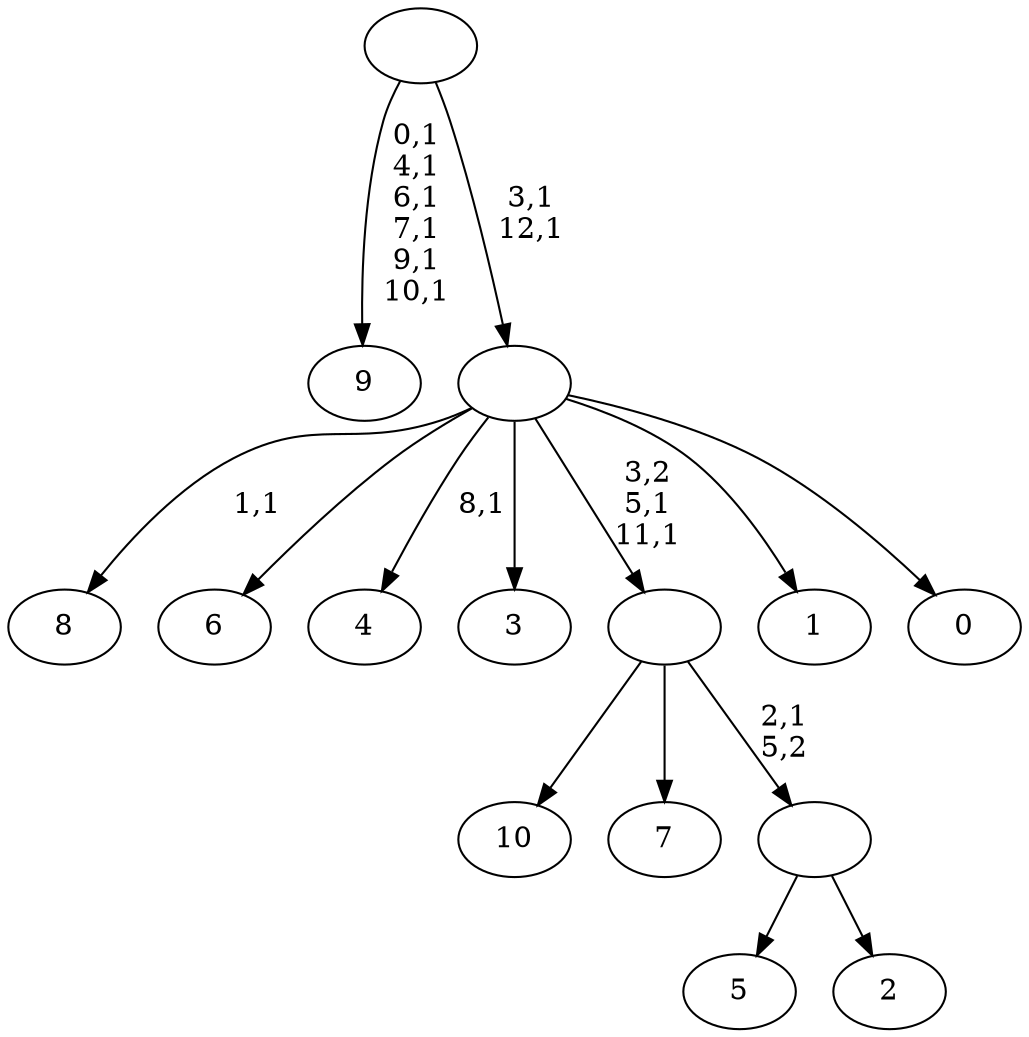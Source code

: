 digraph T {
	24 [label="10"]
	23 [label="9"]
	16 [label="8"]
	14 [label="7"]
	13 [label="6"]
	12 [label="5"]
	11 [label="4"]
	9 [label="3"]
	8 [label="2"]
	7 [label=""]
	6 [label=""]
	4 [label="1"]
	3 [label="0"]
	2 [label=""]
	0 [label=""]
	7 -> 12 [label=""]
	7 -> 8 [label=""]
	6 -> 24 [label=""]
	6 -> 14 [label=""]
	6 -> 7 [label="2,1\n5,2"]
	2 -> 6 [label="3,2\n5,1\n11,1"]
	2 -> 11 [label="8,1"]
	2 -> 16 [label="1,1"]
	2 -> 13 [label=""]
	2 -> 9 [label=""]
	2 -> 4 [label=""]
	2 -> 3 [label=""]
	0 -> 2 [label="3,1\n12,1"]
	0 -> 23 [label="0,1\n4,1\n6,1\n7,1\n9,1\n10,1"]
}
